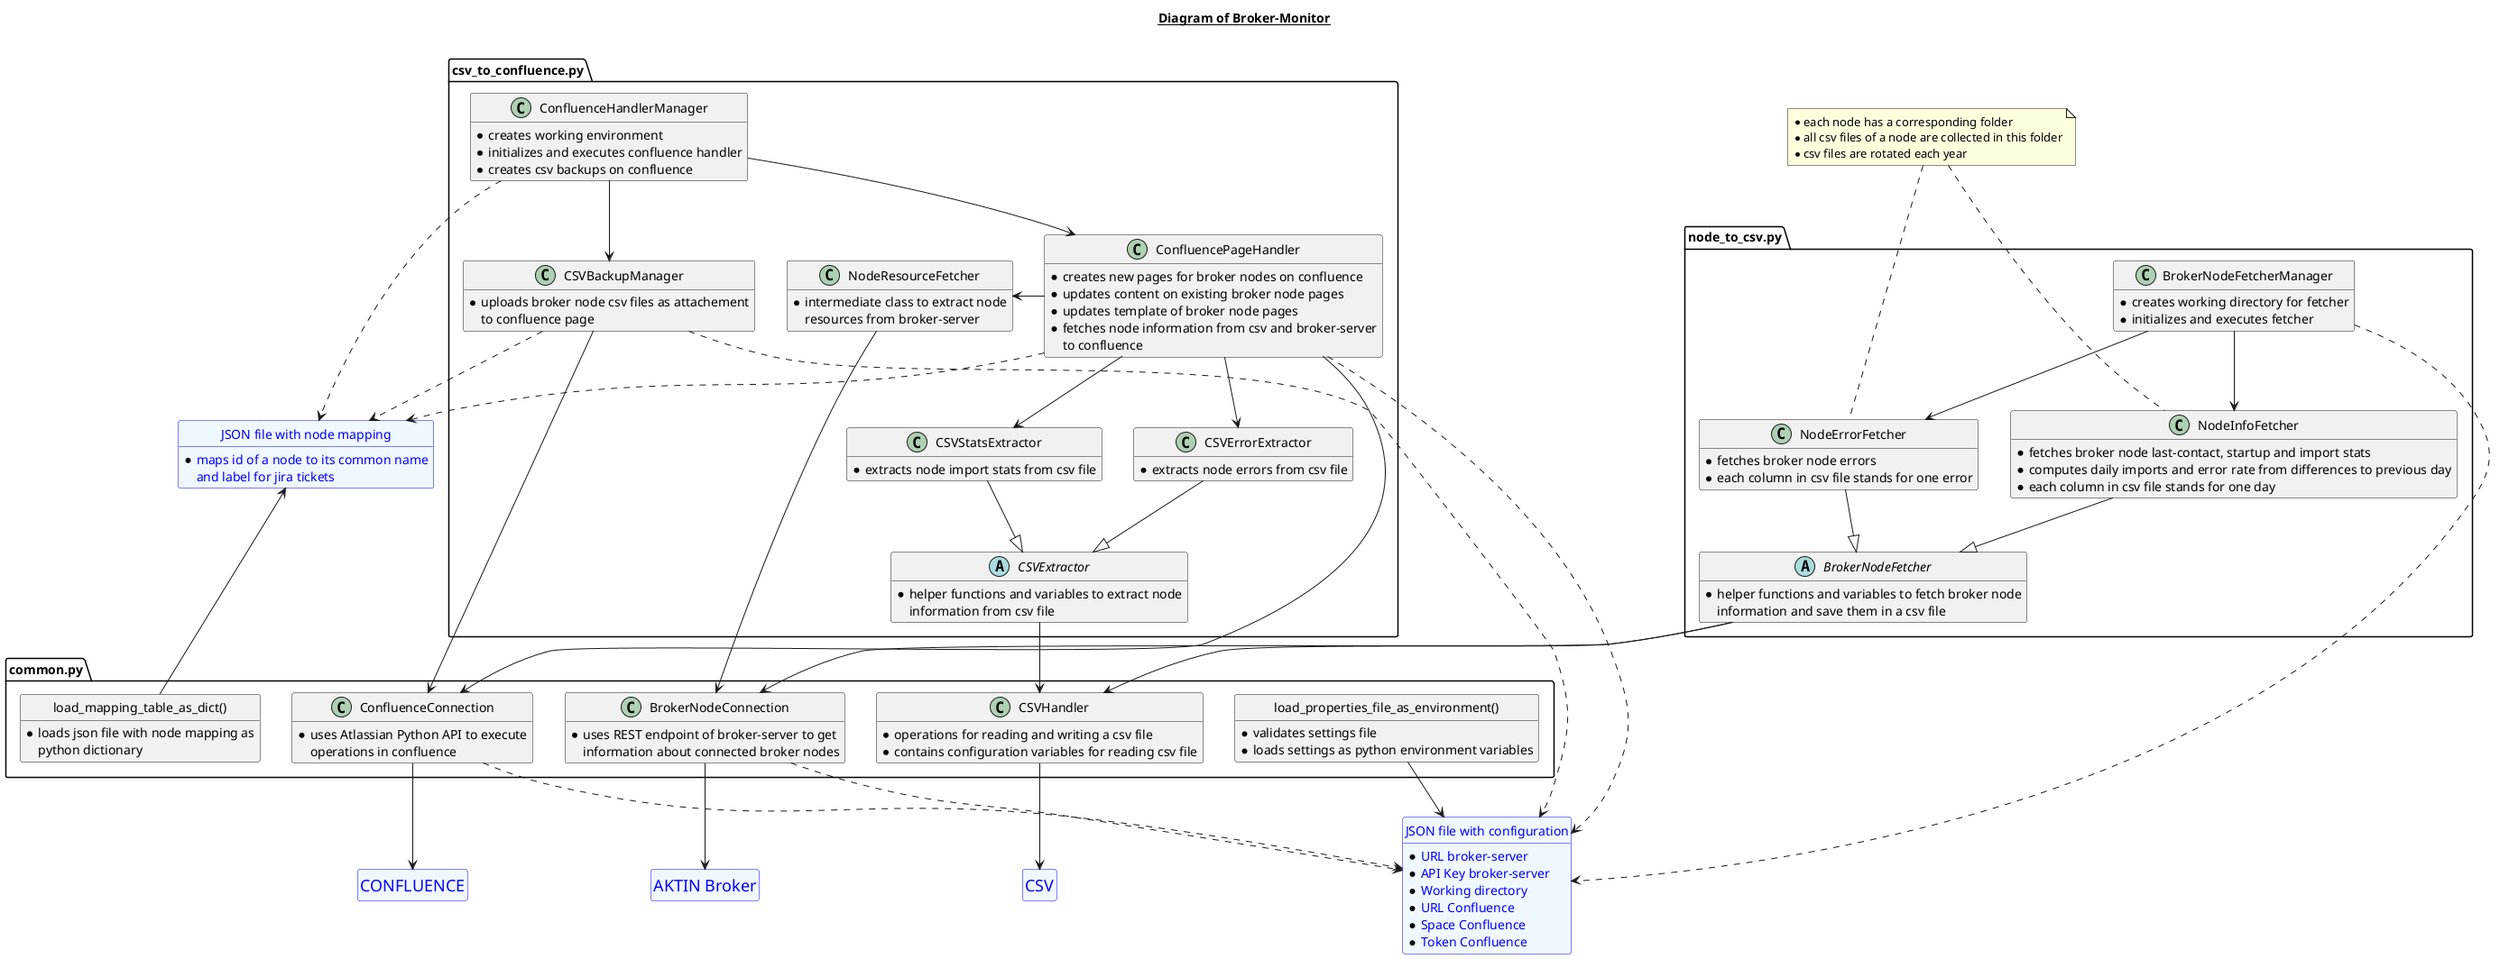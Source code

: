 @startuml
hide methods

title __Diagram of Broker-Monitor__\n

entity "<size:18>AKTIN Broker</size>" as broker
entity broker #aliceblue;line:blue;text:blue
hide broker members
hide broker circle

entity "<size:18>CSV</size>" as csv
entity csv #aliceblue;line:blue;text:blue
hide csv members
hide csv circle

entity "<size:18>CONFLUENCE</size>" as confluence
entity confluence #aliceblue;line:blue;text:blue
hide confluence members
hide confluence circle

entity "JSON file with configuration" as settings {
* URL broker-server
* API Key broker-server
* Working directory
* URL Confluence
* Space Confluence
* Token Confluence
}
entity settings #aliceblue;line:blue;text:blue
hide settings circle

entity "JSON file with node mapping" as mapping {
* maps id of a node to its common name
and label for jira tickets
}
entity mapping #aliceblue;line:blue;text:blue
hide mapping circle

package "node_to_csv.py" as node_to_csv <<Package>> {
class BrokerNodeFetcherManager {
* creates working directory for fetcher
* initializes and executes fetcher
}

abstract class BrokerNodeFetcher {
* helper functions and variables to fetch broker node
information and save them in a csv file
}

class NodeErrorFetcher {
* fetches broker node errors
* each column in csv file stands for one error
}

class NodeInfoFetcher {
* fetches broker node last-contact, startup and import stats
* computes daily imports and error rate from differences to previous day
* each column in csv file stands for one day
}
}

package "common.py" as common <<Package>> {
class "load_properties_file_as_environment()" as read_properties {
* validates settings file
* loads settings as python environment variables
}
hide read_properties circle

class "load_mapping_table_as_dict()" as load_mapping {
* loads json file with node mapping as
python dictionary
}
hide load_mapping circle

class BrokerNodeConnection {
* uses REST endpoint of broker-server to get
information about connected broker nodes
}

class ConfluenceConnection {
* uses Atlassian Python API to execute
operations in confluence
}

class CSVHandler {
* operations for reading and writing a csv file
* contains configuration variables for reading csv file
}
}

package "csv_to_confluence.py" as csv_to_confluence {
abstract class CSVExtractor {
* helper functions and variables to extract node
information from csv file
}

class CSVStatsExtractor {
* extracts node import stats from csv file
}

class CSVErrorExtractor {
* extracts node errors from csv file
}

class CSVBackupManager {
* uploads broker node csv files as attachement
to confluence page
}

class NodeResourceFetcher {
* intermediate class to extract node
resources from broker-server
}

class ConfluencePageHandler {
* creates new pages for broker nodes on confluence
* updates content on existing broker node pages
* updates template of broker node pages
* fetches node information from csv and broker-server
to confluence
}

class ConfluenceHandlerManager {
* creates working environment
* initializes and executes confluence handler
* creates csv backups on confluence
}
}

note "* each node has a corresponding folder\n* all csv files of a node are collected in this folder\n* csv files are rotated each year" as N1
NodeErrorFetcher .u.. N1
NodeInfoFetcher .u.. N1

BrokerNodeFetcherManager ..> settings
BrokerNodeFetcherManager --> NodeInfoFetcher
BrokerNodeFetcherManager --> NodeErrorFetcher
NodeInfoFetcher --|> BrokerNodeFetcher
NodeErrorFetcher --|> BrokerNodeFetcher
BrokerNodeFetcher --> CSVHandler
BrokerNodeFetcher --> BrokerNodeConnection

load_mapping -u-> mapping
ConfluenceHandlerManager --> CSVBackupManager
ConfluenceHandlerManager --> ConfluencePageHandler
ConfluenceHandlerManager ..> mapping
CSVBackupManager ..> mapping
CSVBackupManager --> ConfluenceConnection
CSVBackupManager ..> settings
ConfluencePageHandler ..> mapping
ConfluencePageHandler ---> ConfluenceConnection
ConfluencePageHandler ..> settings
ConfluencePageHandler -> NodeResourceFetcher
NodeResourceFetcher --> BrokerNodeConnection
ConfluencePageHandler --> CSVErrorExtractor
ConfluencePageHandler --> CSVStatsExtractor
CSVStatsExtractor --|> CSVExtractor
CSVErrorExtractor --|> CSVExtractor
CSVExtractor --> CSVHandler

read_properties --> settings
CSVHandler --> csv
BrokerNodeConnection --> broker
BrokerNodeConnection ..> settings
ConfluenceConnection --> confluence
ConfluenceConnection ..> settings

@enduml
